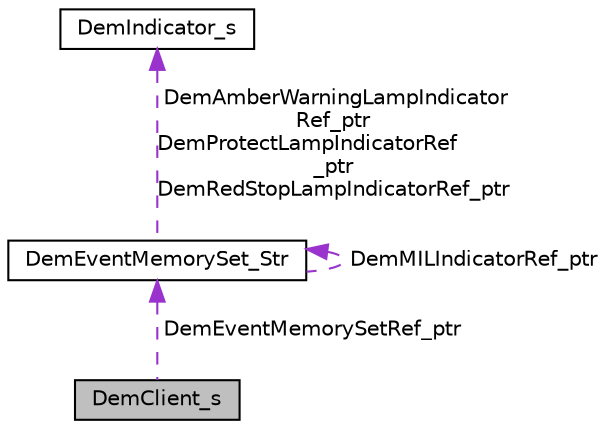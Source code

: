 digraph "DemClient_s"
{
 // LATEX_PDF_SIZE
  edge [fontname="Helvetica",fontsize="10",labelfontname="Helvetica",labelfontsize="10"];
  node [fontname="Helvetica",fontsize="10",shape=record];
  Node1 [label="DemClient_s",height=0.2,width=0.4,color="black", fillcolor="grey75", style="filled", fontcolor="black",tooltip=" "];
  Node2 -> Node1 [dir="back",color="darkorchid3",fontsize="10",style="dashed",label=" DemEventMemorySetRef_ptr" ,fontname="Helvetica"];
  Node2 [label="DemEventMemorySet_Str",height=0.2,width=0.4,color="black", fillcolor="white", style="filled",URL="$struct_dem_event_memory_set___str.html",tooltip=" "];
  Node2 -> Node2 [dir="back",color="darkorchid3",fontsize="10",style="dashed",label=" DemMILIndicatorRef_ptr" ,fontname="Helvetica"];
  Node3 -> Node2 [dir="back",color="darkorchid3",fontsize="10",style="dashed",label=" DemAmberWarningLampIndicator\lRef_ptr\nDemProtectLampIndicatorRef\l_ptr\nDemRedStopLampIndicatorRef_ptr" ,fontname="Helvetica"];
  Node3 [label="DemIndicator_s",height=0.2,width=0.4,color="black", fillcolor="white", style="filled",URL="$struct_dem_indicator__s.html",tooltip=" "];
}
